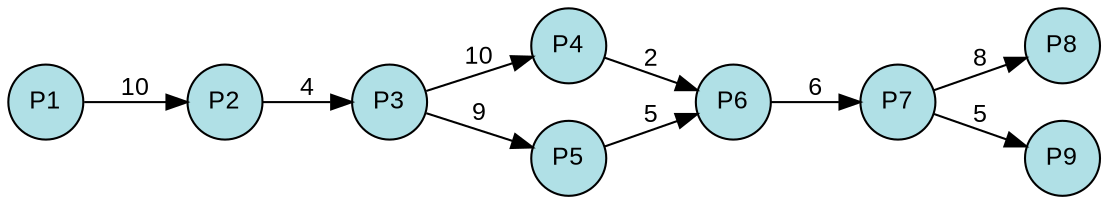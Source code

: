 digraph {
  splines=true;
node [margin=0 fontname=arial fontcolor=black fontsize=12 shape=circle width=0.5 fixedsize=true style=filled fillcolor=powderblue]
  1 [label="P1"]
  2 [label="P2"]
  3 [label="P3"]
  4 [label="P4"]
  5 [label="P5"]
  6 [label="P6"]
  7 [label="P7"]
  8 [label="P8"]
  9 [label="P9"]
rankdir=LR
edge [margin=0 fontname=arial fontcolor=black fontsize=12]
	1 -> 2 [label="10"]
	2 -> 3 [label="4"]
	3 -> 4 [label="10"]
	3 -> 5 [label="9"]
	4 -> 6 [label="2"]
	5 -> 6 [label="5"]
	6 -> 7 [label="6"]
	7 -> 8 [label="8"]
	7 -> 9 [label="5"]
	{rank=same  1 }
	{rank=same  2 }
	{rank=same  3 }
	{rank=same  4, 5 }
	{rank=same  6 }
	{rank=same  7 }
	{rank=same  8, 9 }
} 
